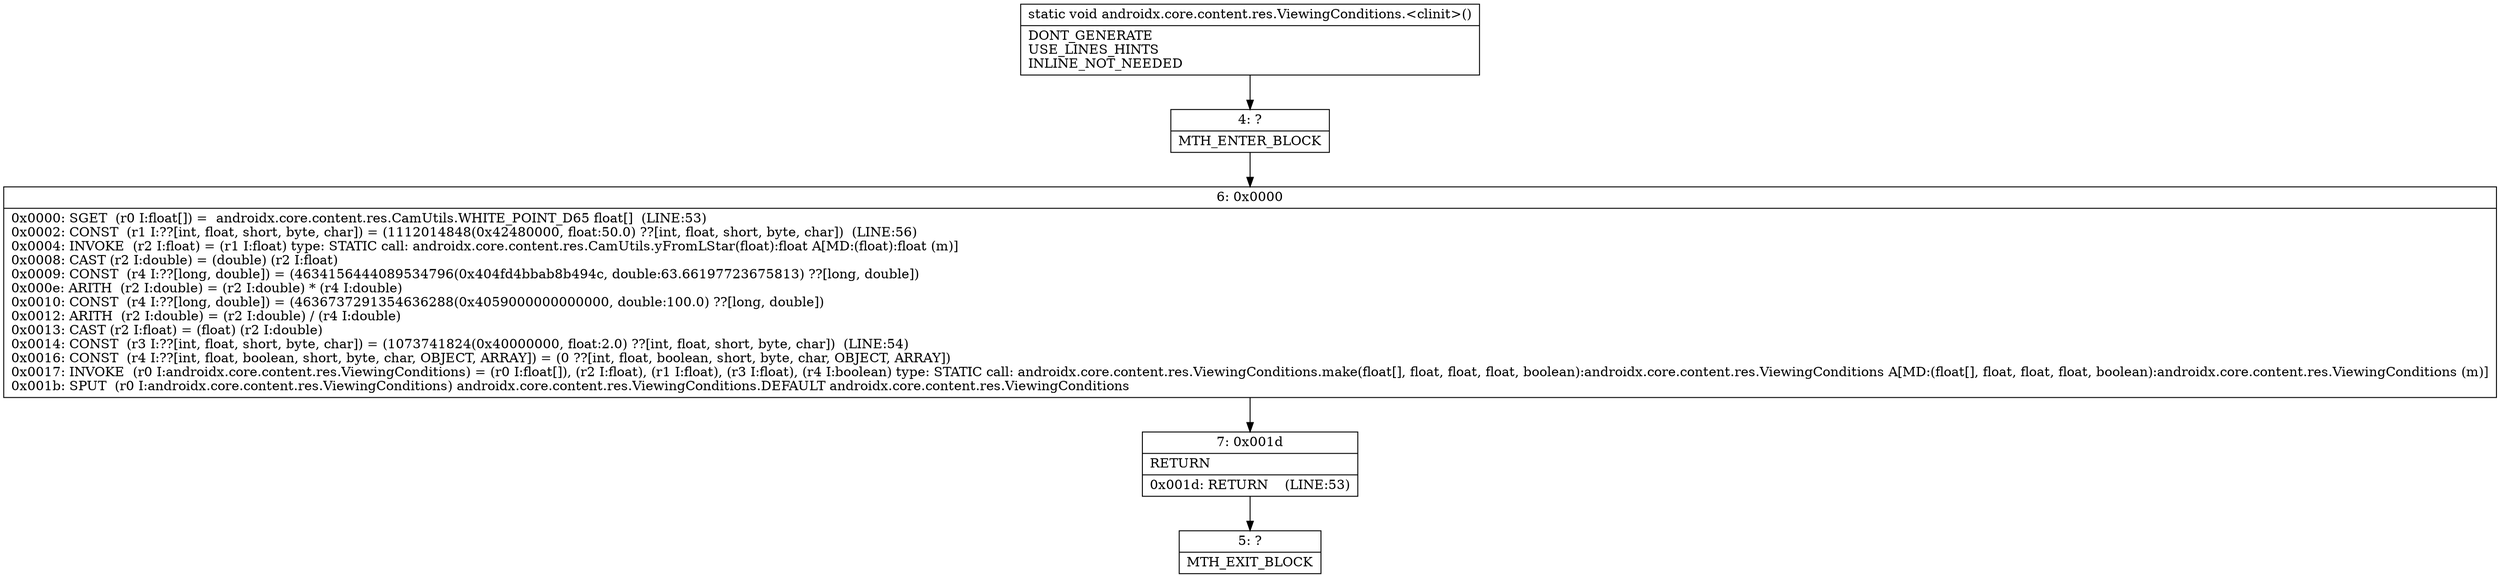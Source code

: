 digraph "CFG forandroidx.core.content.res.ViewingConditions.\<clinit\>()V" {
Node_4 [shape=record,label="{4\:\ ?|MTH_ENTER_BLOCK\l}"];
Node_6 [shape=record,label="{6\:\ 0x0000|0x0000: SGET  (r0 I:float[]) =  androidx.core.content.res.CamUtils.WHITE_POINT_D65 float[]  (LINE:53)\l0x0002: CONST  (r1 I:??[int, float, short, byte, char]) = (1112014848(0x42480000, float:50.0) ??[int, float, short, byte, char])  (LINE:56)\l0x0004: INVOKE  (r2 I:float) = (r1 I:float) type: STATIC call: androidx.core.content.res.CamUtils.yFromLStar(float):float A[MD:(float):float (m)]\l0x0008: CAST (r2 I:double) = (double) (r2 I:float) \l0x0009: CONST  (r4 I:??[long, double]) = (4634156444089534796(0x404fd4bbab8b494c, double:63.66197723675813) ??[long, double]) \l0x000e: ARITH  (r2 I:double) = (r2 I:double) * (r4 I:double) \l0x0010: CONST  (r4 I:??[long, double]) = (4636737291354636288(0x4059000000000000, double:100.0) ??[long, double]) \l0x0012: ARITH  (r2 I:double) = (r2 I:double) \/ (r4 I:double) \l0x0013: CAST (r2 I:float) = (float) (r2 I:double) \l0x0014: CONST  (r3 I:??[int, float, short, byte, char]) = (1073741824(0x40000000, float:2.0) ??[int, float, short, byte, char])  (LINE:54)\l0x0016: CONST  (r4 I:??[int, float, boolean, short, byte, char, OBJECT, ARRAY]) = (0 ??[int, float, boolean, short, byte, char, OBJECT, ARRAY]) \l0x0017: INVOKE  (r0 I:androidx.core.content.res.ViewingConditions) = (r0 I:float[]), (r2 I:float), (r1 I:float), (r3 I:float), (r4 I:boolean) type: STATIC call: androidx.core.content.res.ViewingConditions.make(float[], float, float, float, boolean):androidx.core.content.res.ViewingConditions A[MD:(float[], float, float, float, boolean):androidx.core.content.res.ViewingConditions (m)]\l0x001b: SPUT  (r0 I:androidx.core.content.res.ViewingConditions) androidx.core.content.res.ViewingConditions.DEFAULT androidx.core.content.res.ViewingConditions \l}"];
Node_7 [shape=record,label="{7\:\ 0x001d|RETURN\l|0x001d: RETURN    (LINE:53)\l}"];
Node_5 [shape=record,label="{5\:\ ?|MTH_EXIT_BLOCK\l}"];
MethodNode[shape=record,label="{static void androidx.core.content.res.ViewingConditions.\<clinit\>()  | DONT_GENERATE\lUSE_LINES_HINTS\lINLINE_NOT_NEEDED\l}"];
MethodNode -> Node_4;Node_4 -> Node_6;
Node_6 -> Node_7;
Node_7 -> Node_5;
}

